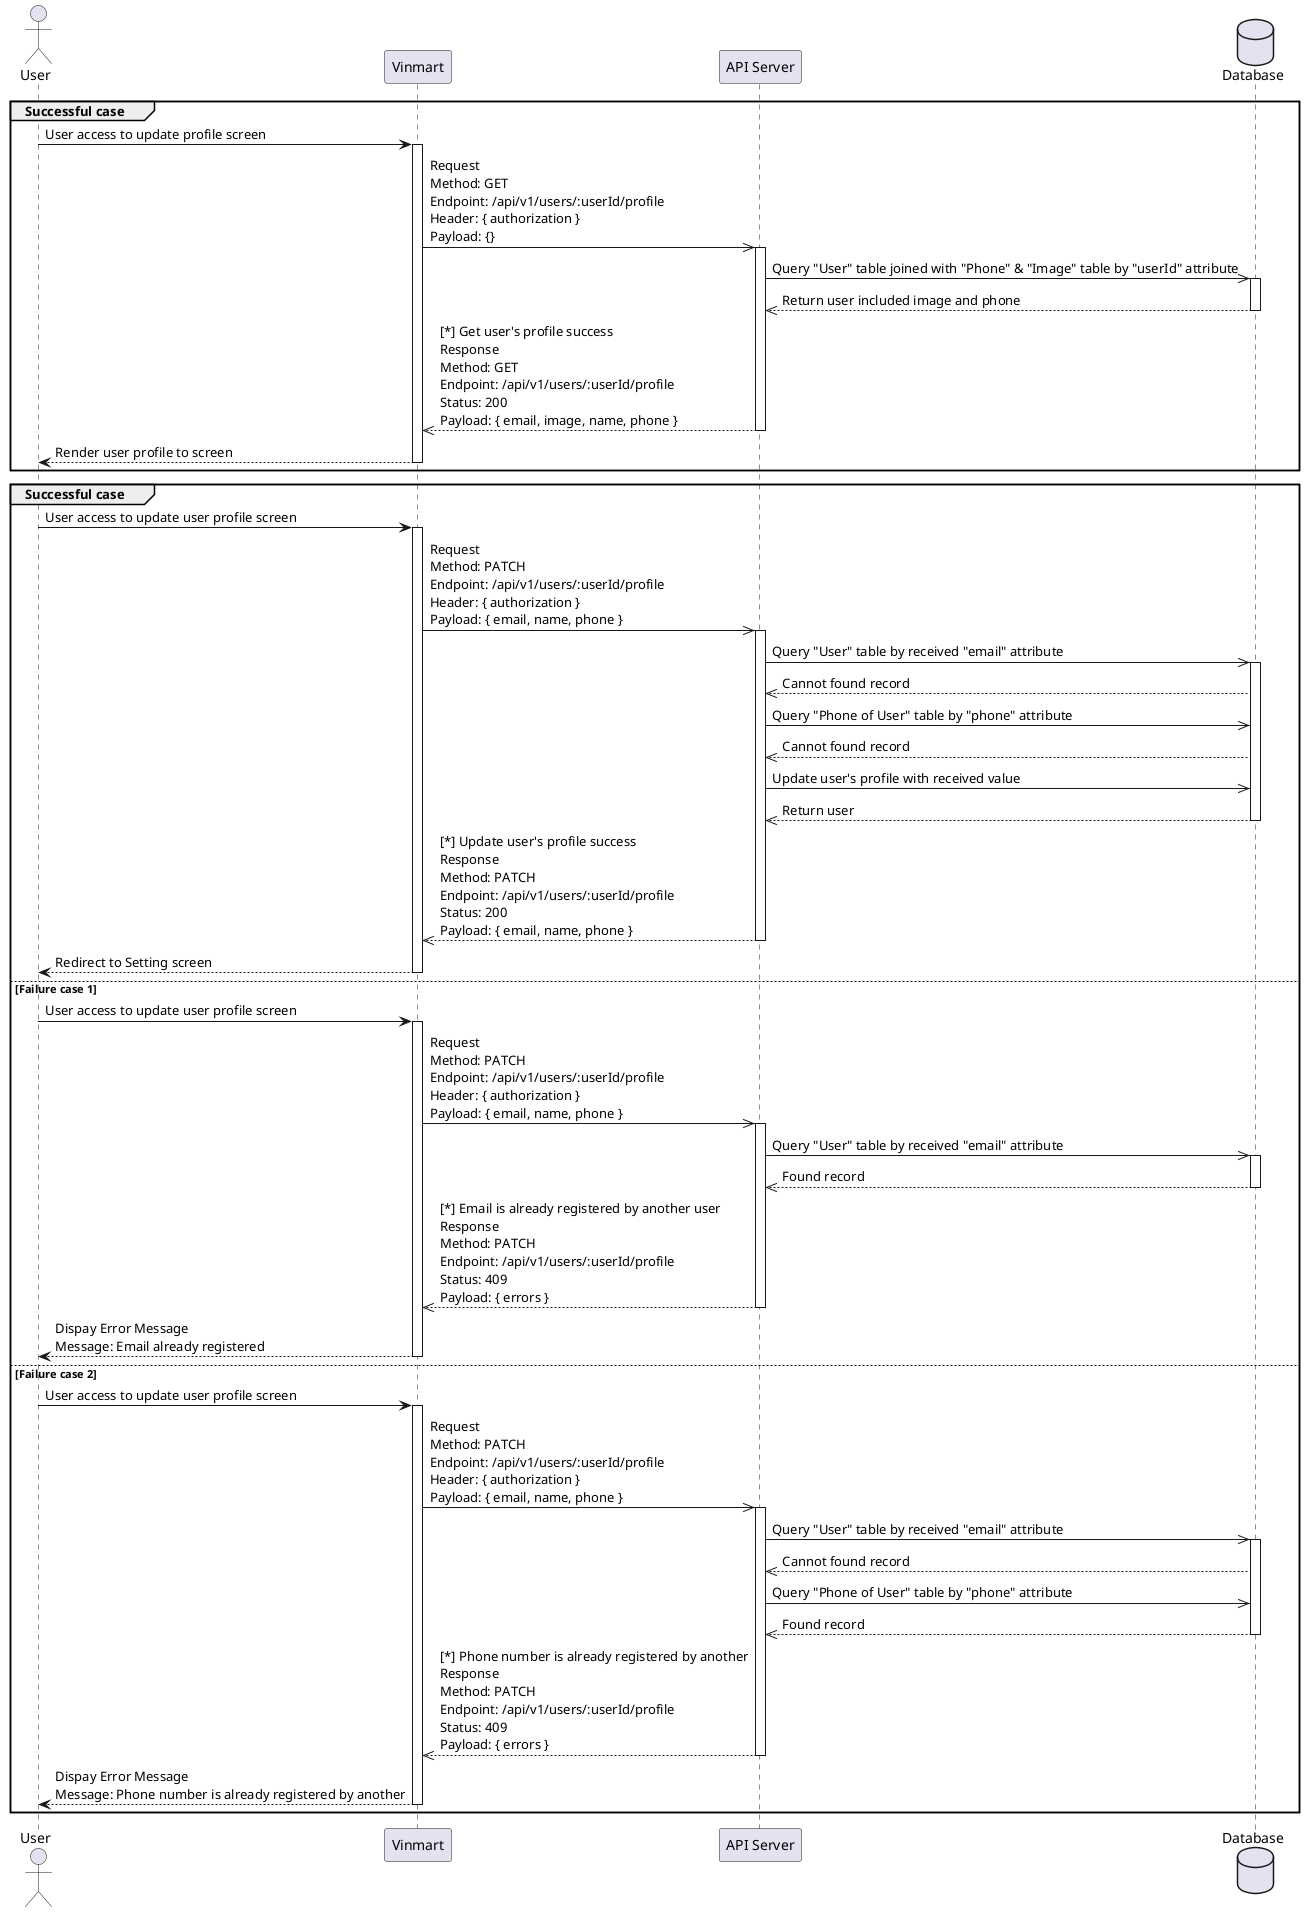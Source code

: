 @startuml

actor User as user
participant "Vinmart" as vinmart
participant "API Server" as apiServer
database Database as database

group Successful case

user -> vinmart : User access to update profile screen

activate vinmart

vinmart ->> apiServer : Request\nMethod: GET \nEndpoint: /api/v1/users/:userId/profile\nHeader: { authorization }\nPayload: {}

activate apiServer

apiServer ->> database : Query "User" table joined with "Phone" & "Image" table by "userId" attribute

activate database

database -->> apiServer : Return user included image and phone

deactivate database

apiServer -->> vinmart : [*] Get user's profile success\nResponse\nMethod: GET \nEndpoint: /api/v1/users/:userId/profile\nStatus: 200\nPayload: { email, image, name, phone }

deactivate apiServer

vinmart --> user : Render user profile to screen 

deactivate vinmart

end

group Successful case

user -> vinmart : User access to update user profile screen

activate vinmart

vinmart ->> apiServer : Request\nMethod: PATCH \nEndpoint: /api/v1/users/:userId/profile\nHeader: { authorization }\nPayload: { email, name, phone }

activate apiServer

apiServer ->> database : Query "User" table by received "email" attribute

activate database

database -->> apiServer : Cannot found record

apiServer ->> database : Query "Phone of User" table by "phone" attribute

database -->> apiServer : Cannot found record

apiServer ->> database : Update user's profile with received value

database -->> apiServer : Return user

deactivate database

apiServer -->> vinmart : [*] Update user's profile success\nResponse\nMethod: PATCH \nEndpoint: /api/v1/users/:userId/profile\nStatus: 200\nPayload: { email, name, phone }

deactivate apiServer

vinmart --> user : Redirect to Setting screen

deactivate vinmart

else Failure case 1

user -> vinmart : User access to update user profile screen

activate vinmart

vinmart ->> apiServer : Request\nMethod: PATCH \nEndpoint: /api/v1/users/:userId/profile\nHeader: { authorization }\nPayload: { email, name, phone }

activate apiServer

apiServer ->> database : Query "User" table by received "email" attribute

activate database

database -->> apiServer : Found record

deactivate database

apiServer -->> vinmart : [*] Email is already registered by another user\nResponse\nMethod: PATCH \nEndpoint: /api/v1/users/:userId/profile\nStatus: 409\nPayload: { errors }
 
deactivate apiServer

vinmart --> user: Dispay Error Message\nMessage: Email already registered

deactivate vinmart

else Failure case 2

user -> vinmart : User access to update user profile screen

activate vinmart

vinmart ->> apiServer : Request\nMethod: PATCH \nEndpoint: /api/v1/users/:userId/profile\nHeader: { authorization }\nPayload: { email, name, phone }

activate apiServer

apiServer ->> database : Query "User" table by received "email" attribute

activate database

database -->> apiServer : Cannot found record

apiServer ->> database : Query "Phone of User" table by "phone" attribute

database -->> apiServer : Found record

deactivate database

apiServer -->> vinmart : [*] Phone number is already registered by another\nResponse\nMethod: PATCH \nEndpoint: /api/v1/users/:userId/profile\nStatus: 409\nPayload: { errors }
 
deactivate apiServer

vinmart --> user: Dispay Error Message\nMessage: Phone number is already registered by another

deactivate vinmart

end

@enduml